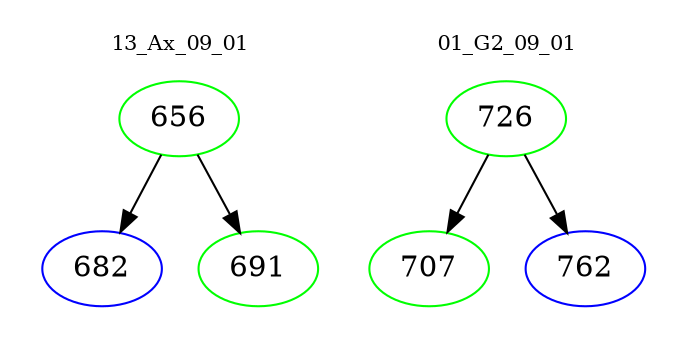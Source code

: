 digraph{
subgraph cluster_0 {
color = white
label = "13_Ax_09_01";
fontsize=10;
T0_656 [label="656", color="green"]
T0_656 -> T0_682 [color="black"]
T0_682 [label="682", color="blue"]
T0_656 -> T0_691 [color="black"]
T0_691 [label="691", color="green"]
}
subgraph cluster_1 {
color = white
label = "01_G2_09_01";
fontsize=10;
T1_726 [label="726", color="green"]
T1_726 -> T1_707 [color="black"]
T1_707 [label="707", color="green"]
T1_726 -> T1_762 [color="black"]
T1_762 [label="762", color="blue"]
}
}
